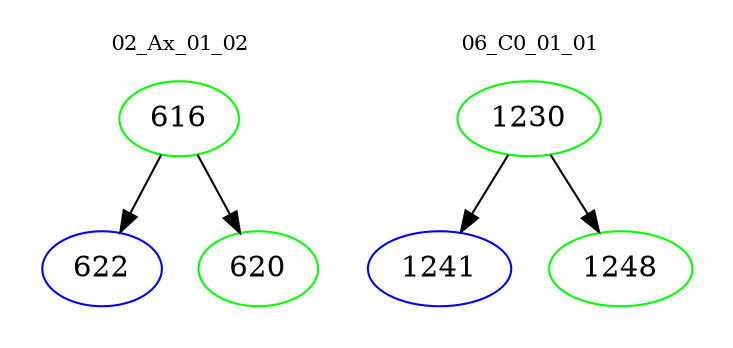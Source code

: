 digraph{
subgraph cluster_0 {
color = white
label = "02_Ax_01_02";
fontsize=10;
T0_616 [label="616", color="green"]
T0_616 -> T0_622 [color="black"]
T0_622 [label="622", color="blue"]
T0_616 -> T0_620 [color="black"]
T0_620 [label="620", color="green"]
}
subgraph cluster_1 {
color = white
label = "06_C0_01_01";
fontsize=10;
T1_1230 [label="1230", color="green"]
T1_1230 -> T1_1241 [color="black"]
T1_1241 [label="1241", color="blue"]
T1_1230 -> T1_1248 [color="black"]
T1_1248 [label="1248", color="green"]
}
}
